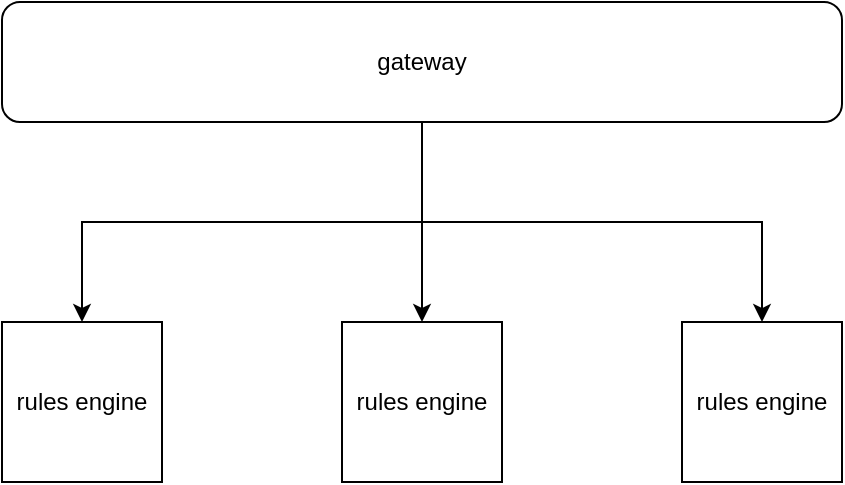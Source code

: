 <mxfile version="21.1.4" type="github">
  <diagram name="第 1 页" id="jk2IERGkbltMTJsoxCKL">
    <mxGraphModel dx="1674" dy="714" grid="1" gridSize="10" guides="1" tooltips="1" connect="1" arrows="1" fold="1" page="1" pageScale="1" pageWidth="827" pageHeight="1169" math="0" shadow="0">
      <root>
        <mxCell id="0" />
        <mxCell id="1" parent="0" />
        <mxCell id="5Tun2JfwuX_Cv0bvxROj-1" value="rules engine" style="whiteSpace=wrap;html=1;aspect=fixed;" vertex="1" parent="1">
          <mxGeometry x="350" y="310" width="80" height="80" as="geometry" />
        </mxCell>
        <mxCell id="5Tun2JfwuX_Cv0bvxROj-2" value="rules engine" style="whiteSpace=wrap;html=1;aspect=fixed;" vertex="1" parent="1">
          <mxGeometry x="180" y="310" width="80" height="80" as="geometry" />
        </mxCell>
        <mxCell id="5Tun2JfwuX_Cv0bvxROj-3" value="rules engine" style="whiteSpace=wrap;html=1;aspect=fixed;" vertex="1" parent="1">
          <mxGeometry x="520" y="310" width="80" height="80" as="geometry" />
        </mxCell>
        <mxCell id="5Tun2JfwuX_Cv0bvxROj-5" style="edgeStyle=orthogonalEdgeStyle;rounded=0;orthogonalLoop=1;jettySize=auto;html=1;" edge="1" parent="1" source="5Tun2JfwuX_Cv0bvxROj-4" target="5Tun2JfwuX_Cv0bvxROj-2">
          <mxGeometry relative="1" as="geometry" />
        </mxCell>
        <mxCell id="5Tun2JfwuX_Cv0bvxROj-6" style="edgeStyle=orthogonalEdgeStyle;rounded=0;orthogonalLoop=1;jettySize=auto;html=1;entryX=0.5;entryY=0;entryDx=0;entryDy=0;" edge="1" parent="1" source="5Tun2JfwuX_Cv0bvxROj-4" target="5Tun2JfwuX_Cv0bvxROj-1">
          <mxGeometry relative="1" as="geometry" />
        </mxCell>
        <mxCell id="5Tun2JfwuX_Cv0bvxROj-7" style="edgeStyle=orthogonalEdgeStyle;rounded=0;orthogonalLoop=1;jettySize=auto;html=1;entryX=0.5;entryY=0;entryDx=0;entryDy=0;" edge="1" parent="1" source="5Tun2JfwuX_Cv0bvxROj-4" target="5Tun2JfwuX_Cv0bvxROj-3">
          <mxGeometry relative="1" as="geometry" />
        </mxCell>
        <mxCell id="5Tun2JfwuX_Cv0bvxROj-4" value="gateway" style="rounded=1;whiteSpace=wrap;html=1;" vertex="1" parent="1">
          <mxGeometry x="180" y="150" width="420" height="60" as="geometry" />
        </mxCell>
      </root>
    </mxGraphModel>
  </diagram>
</mxfile>
